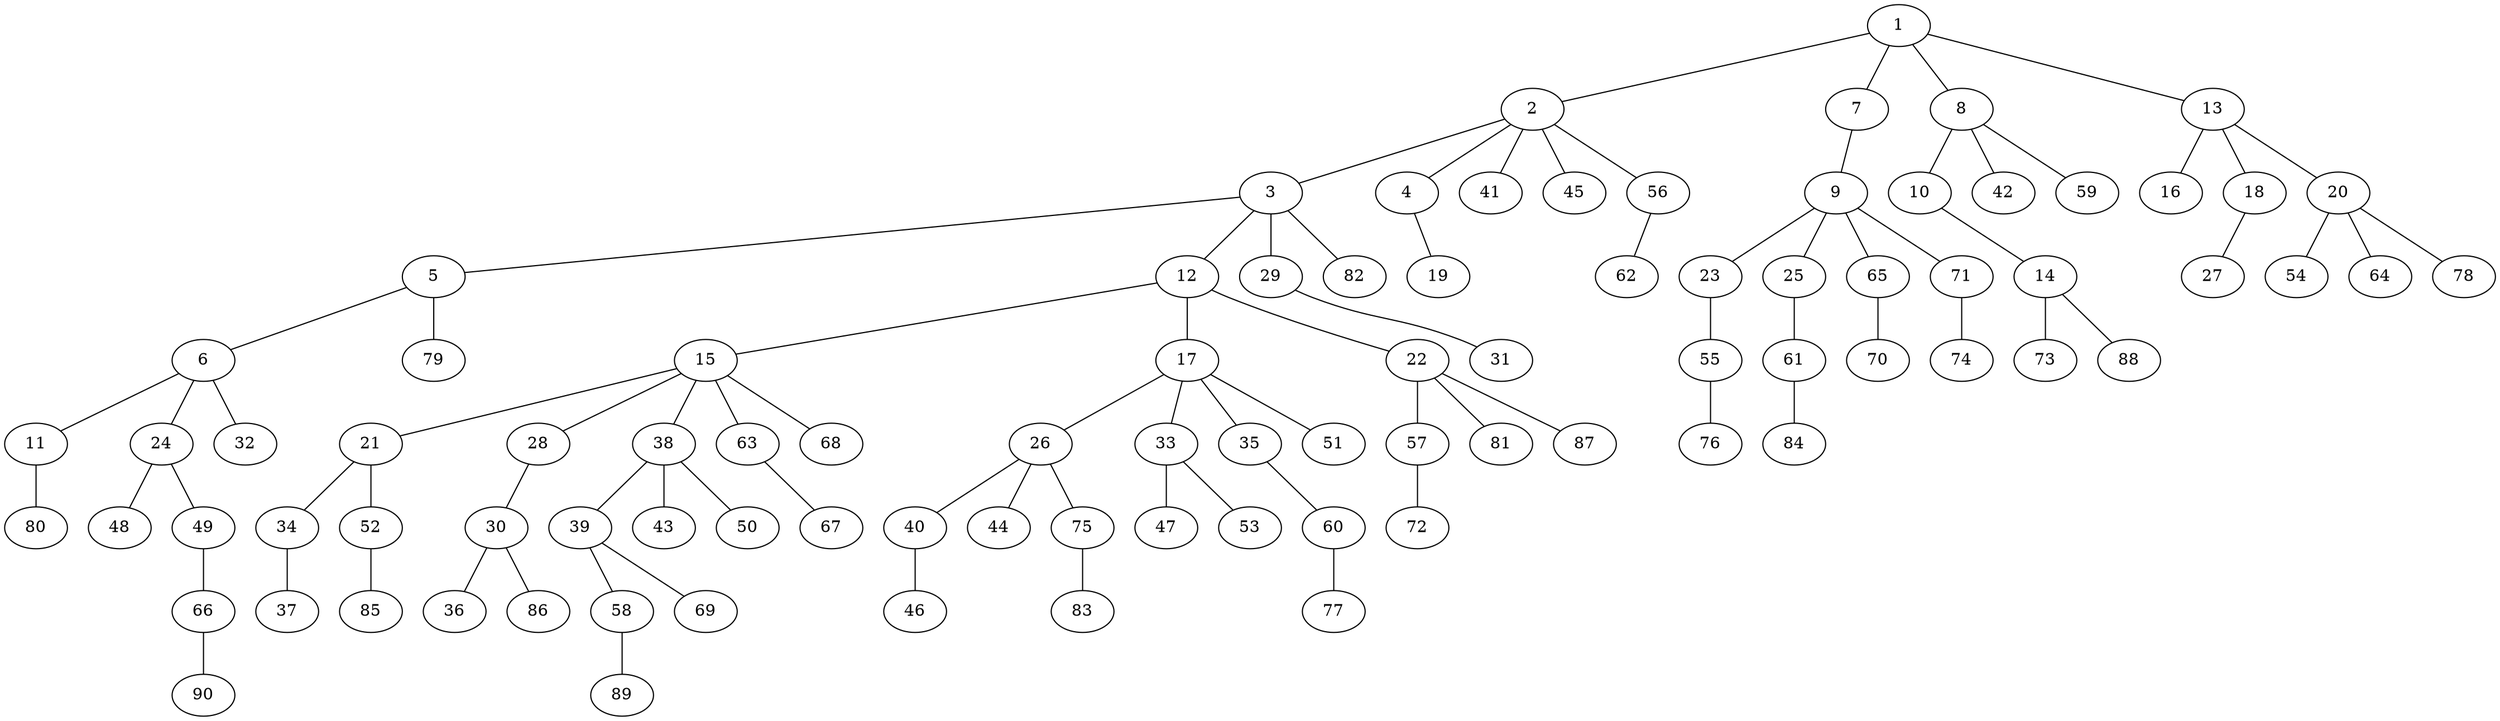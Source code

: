 graph graphname {1--2
1--7
1--8
1--13
2--3
2--4
2--41
2--45
2--56
3--5
3--12
3--29
3--82
4--19
5--6
5--79
6--11
6--24
6--32
7--9
8--10
8--42
8--59
9--23
9--25
9--65
9--71
10--14
11--80
12--15
12--17
12--22
13--16
13--18
13--20
14--73
14--88
15--21
15--28
15--38
15--63
15--68
17--26
17--33
17--35
17--51
18--27
20--54
20--64
20--78
21--34
21--52
22--57
22--81
22--87
23--55
24--48
24--49
25--61
26--40
26--44
26--75
28--30
29--31
30--36
30--86
33--47
33--53
34--37
35--60
38--39
38--43
38--50
39--58
39--69
40--46
49--66
52--85
55--76
56--62
57--72
58--89
60--77
61--84
63--67
65--70
66--90
71--74
75--83
}